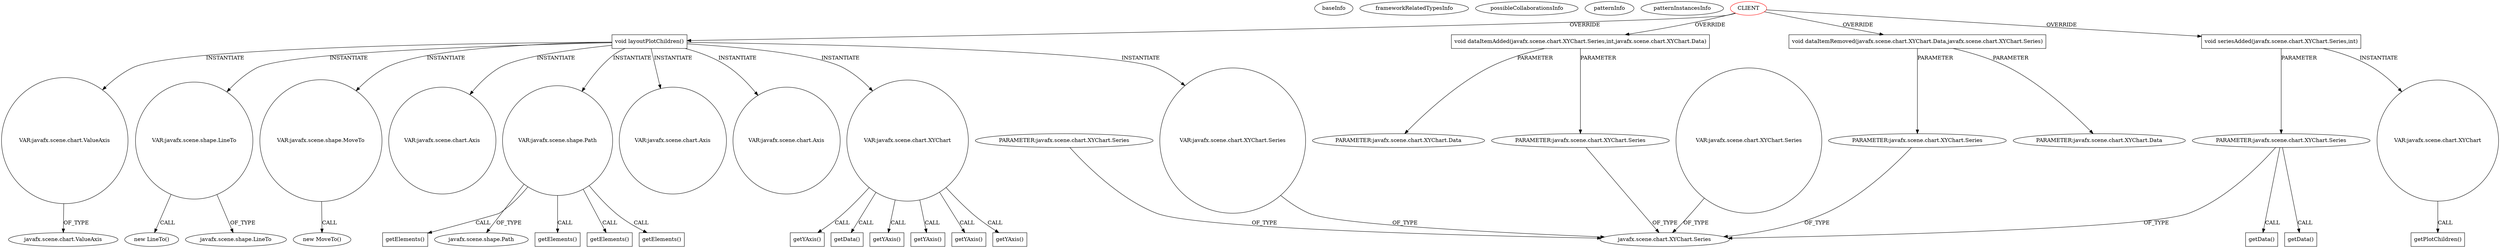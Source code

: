 digraph {
baseInfo[graphId=4424,category="pattern",isAnonymous=false,possibleRelation=false]
frameworkRelatedTypesInfo[]
possibleCollaborationsInfo[]
patternInfo[frequency=2.0,patternRootClient=0]
patternInstancesInfo[0="LichuanLu-ShunUI-FX~/LichuanLu-ShunUI-FX/ShunUI-FX-master/src/view/chart/StackedBarChart.java~StackedBarChart~811",1="TomaszKorecki-InvestorAssistant~/TomaszKorecki-InvestorAssistant/InvestorAssistant-master/Investor's assistant/src/investor/charts/CandleChart.java~CandleStickChart~1473"]
2[label="void layoutPlotChildren()",vertexType="OVERRIDING_METHOD_DECLARATION",isFrameworkType=false,shape=box]
83[label="VAR:javafx.scene.shape.LineTo",vertexType="VARIABLE_EXPRESION",isFrameworkType=false,shape=circle]
73[label="VAR:javafx.scene.shape.MoveTo",vertexType="VARIABLE_EXPRESION",isFrameworkType=false,shape=circle]
49[label="VAR:javafx.scene.chart.Axis",vertexType="VARIABLE_EXPRESION",isFrameworkType=false,shape=circle]
44[label="VAR:javafx.scene.chart.Axis",vertexType="VARIABLE_EXPRESION",isFrameworkType=false,shape=circle]
75[label="VAR:javafx.scene.chart.Axis",vertexType="VARIABLE_EXPRESION",isFrameworkType=false,shape=circle]
82[label="new LineTo()",vertexType="CONSTRUCTOR_CALL",isFrameworkType=false]
0[label="CLIENT",vertexType="ROOT_CLIENT_CLASS_DECLARATION",isFrameworkType=false,color=red]
17[label="VAR:javafx.scene.shape.Path",vertexType="VARIABLE_EXPRESION",isFrameworkType=false,shape=circle]
84[label="javafx.scene.shape.LineTo",vertexType="FRAMEWORK_CLASS_TYPE",isFrameworkType=false]
93[label="void dataItemAdded(javafx.scene.chart.XYChart.Series,int,javafx.scene.chart.XYChart.Data)",vertexType="OVERRIDING_METHOD_DECLARATION",isFrameworkType=false,shape=box]
94[label="PARAMETER:javafx.scene.chart.XYChart.Series",vertexType="PARAMETER_DECLARATION",isFrameworkType=false]
106[label="void seriesAdded(javafx.scene.chart.XYChart.Series,int)",vertexType="OVERRIDING_METHOD_DECLARATION",isFrameworkType=false,shape=box]
107[label="PARAMETER:javafx.scene.chart.XYChart.Series",vertexType="PARAMETER_DECLARATION",isFrameworkType=false]
112[label="getData()",vertexType="INSIDE_CALL",isFrameworkType=false,shape=box]
110[label="getData()",vertexType="INSIDE_CALL",isFrameworkType=false,shape=box]
98[label="void dataItemRemoved(javafx.scene.chart.XYChart.Data,javafx.scene.chart.XYChart.Series)",vertexType="OVERRIDING_METHOD_DECLARATION",isFrameworkType=false,shape=box]
101[label="PARAMETER:javafx.scene.chart.XYChart.Series",vertexType="PARAMETER_DECLARATION",isFrameworkType=false]
19[label="javafx.scene.shape.Path",vertexType="FRAMEWORK_CLASS_TYPE",isFrameworkType=false]
99[label="PARAMETER:javafx.scene.chart.XYChart.Data",vertexType="PARAMETER_DECLARATION",isFrameworkType=false]
96[label="PARAMETER:javafx.scene.chart.XYChart.Data",vertexType="PARAMETER_DECLARATION",isFrameworkType=false]
58[label="VAR:javafx.scene.chart.ValueAxis",vertexType="VARIABLE_EXPRESION",isFrameworkType=false,shape=circle]
60[label="javafx.scene.chart.ValueAxis",vertexType="FRAMEWORK_CLASS_TYPE",isFrameworkType=false]
81[label="getElements()",vertexType="INSIDE_CALL",isFrameworkType=false,shape=box]
18[label="getElements()",vertexType="INSIDE_CALL",isFrameworkType=false,shape=box]
69[label="getElements()",vertexType="INSIDE_CALL",isFrameworkType=false,shape=box]
71[label="getElements()",vertexType="INSIDE_CALL",isFrameworkType=false,shape=box]
72[label="new MoveTo()",vertexType="CONSTRUCTOR_CALL",isFrameworkType=false]
14[label="javafx.scene.chart.XYChart.Series",vertexType="FRAMEWORK_CLASS_TYPE",isFrameworkType=false]
104[label="PARAMETER:javafx.scene.chart.XYChart.Series",vertexType="PARAMETER_DECLARATION",isFrameworkType=false]
12[label="VAR:javafx.scene.chart.XYChart.Series",vertexType="VARIABLE_EXPRESION",isFrameworkType=false,shape=circle]
130[label="VAR:javafx.scene.chart.XYChart.Series",vertexType="VARIABLE_EXPRESION",isFrameworkType=false,shape=circle]
113[label="VAR:javafx.scene.chart.XYChart",vertexType="VARIABLE_EXPRESION",isFrameworkType=false,shape=circle]
114[label="getPlotChildren()",vertexType="INSIDE_CALL",isFrameworkType=false,shape=box]
3[label="VAR:javafx.scene.chart.XYChart",vertexType="VARIABLE_EXPRESION",isFrameworkType=false,shape=circle]
31[label="getYAxis()",vertexType="INSIDE_CALL",isFrameworkType=false,shape=box]
53[label="getYAxis()",vertexType="INSIDE_CALL",isFrameworkType=false,shape=box]
79[label="getYAxis()",vertexType="INSIDE_CALL",isFrameworkType=false,shape=box]
89[label="getYAxis()",vertexType="INSIDE_CALL",isFrameworkType=false,shape=box]
48[label="getYAxis()",vertexType="INSIDE_CALL",isFrameworkType=false,shape=box]
4[label="getData()",vertexType="INSIDE_CALL",isFrameworkType=false,shape=box]
17->81[label="CALL"]
107->112[label="CALL"]
3->4[label="CALL"]
107->14[label="OF_TYPE"]
93->96[label="PARAMETER"]
106->107[label="PARAMETER"]
104->14[label="OF_TYPE"]
2->17[label="INSTANTIATE"]
0->93[label="OVERRIDE"]
17->19[label="OF_TYPE"]
0->106[label="OVERRIDE"]
2->12[label="INSTANTIATE"]
2->3[label="INSTANTIATE"]
0->2[label="OVERRIDE"]
17->18[label="CALL"]
113->114[label="CALL"]
3->31[label="CALL"]
101->14[label="OF_TYPE"]
94->14[label="OF_TYPE"]
58->60[label="OF_TYPE"]
106->113[label="INSTANTIATE"]
2->44[label="INSTANTIATE"]
83->84[label="OF_TYPE"]
17->71[label="CALL"]
83->82[label="CALL"]
3->79[label="CALL"]
3->89[label="CALL"]
2->75[label="INSTANTIATE"]
3->48[label="CALL"]
98->101[label="PARAMETER"]
2->83[label="INSTANTIATE"]
12->14[label="OF_TYPE"]
130->14[label="OF_TYPE"]
0->98[label="OVERRIDE"]
2->73[label="INSTANTIATE"]
3->53[label="CALL"]
73->72[label="CALL"]
93->94[label="PARAMETER"]
98->99[label="PARAMETER"]
2->49[label="INSTANTIATE"]
2->58[label="INSTANTIATE"]
17->69[label="CALL"]
107->110[label="CALL"]
}
